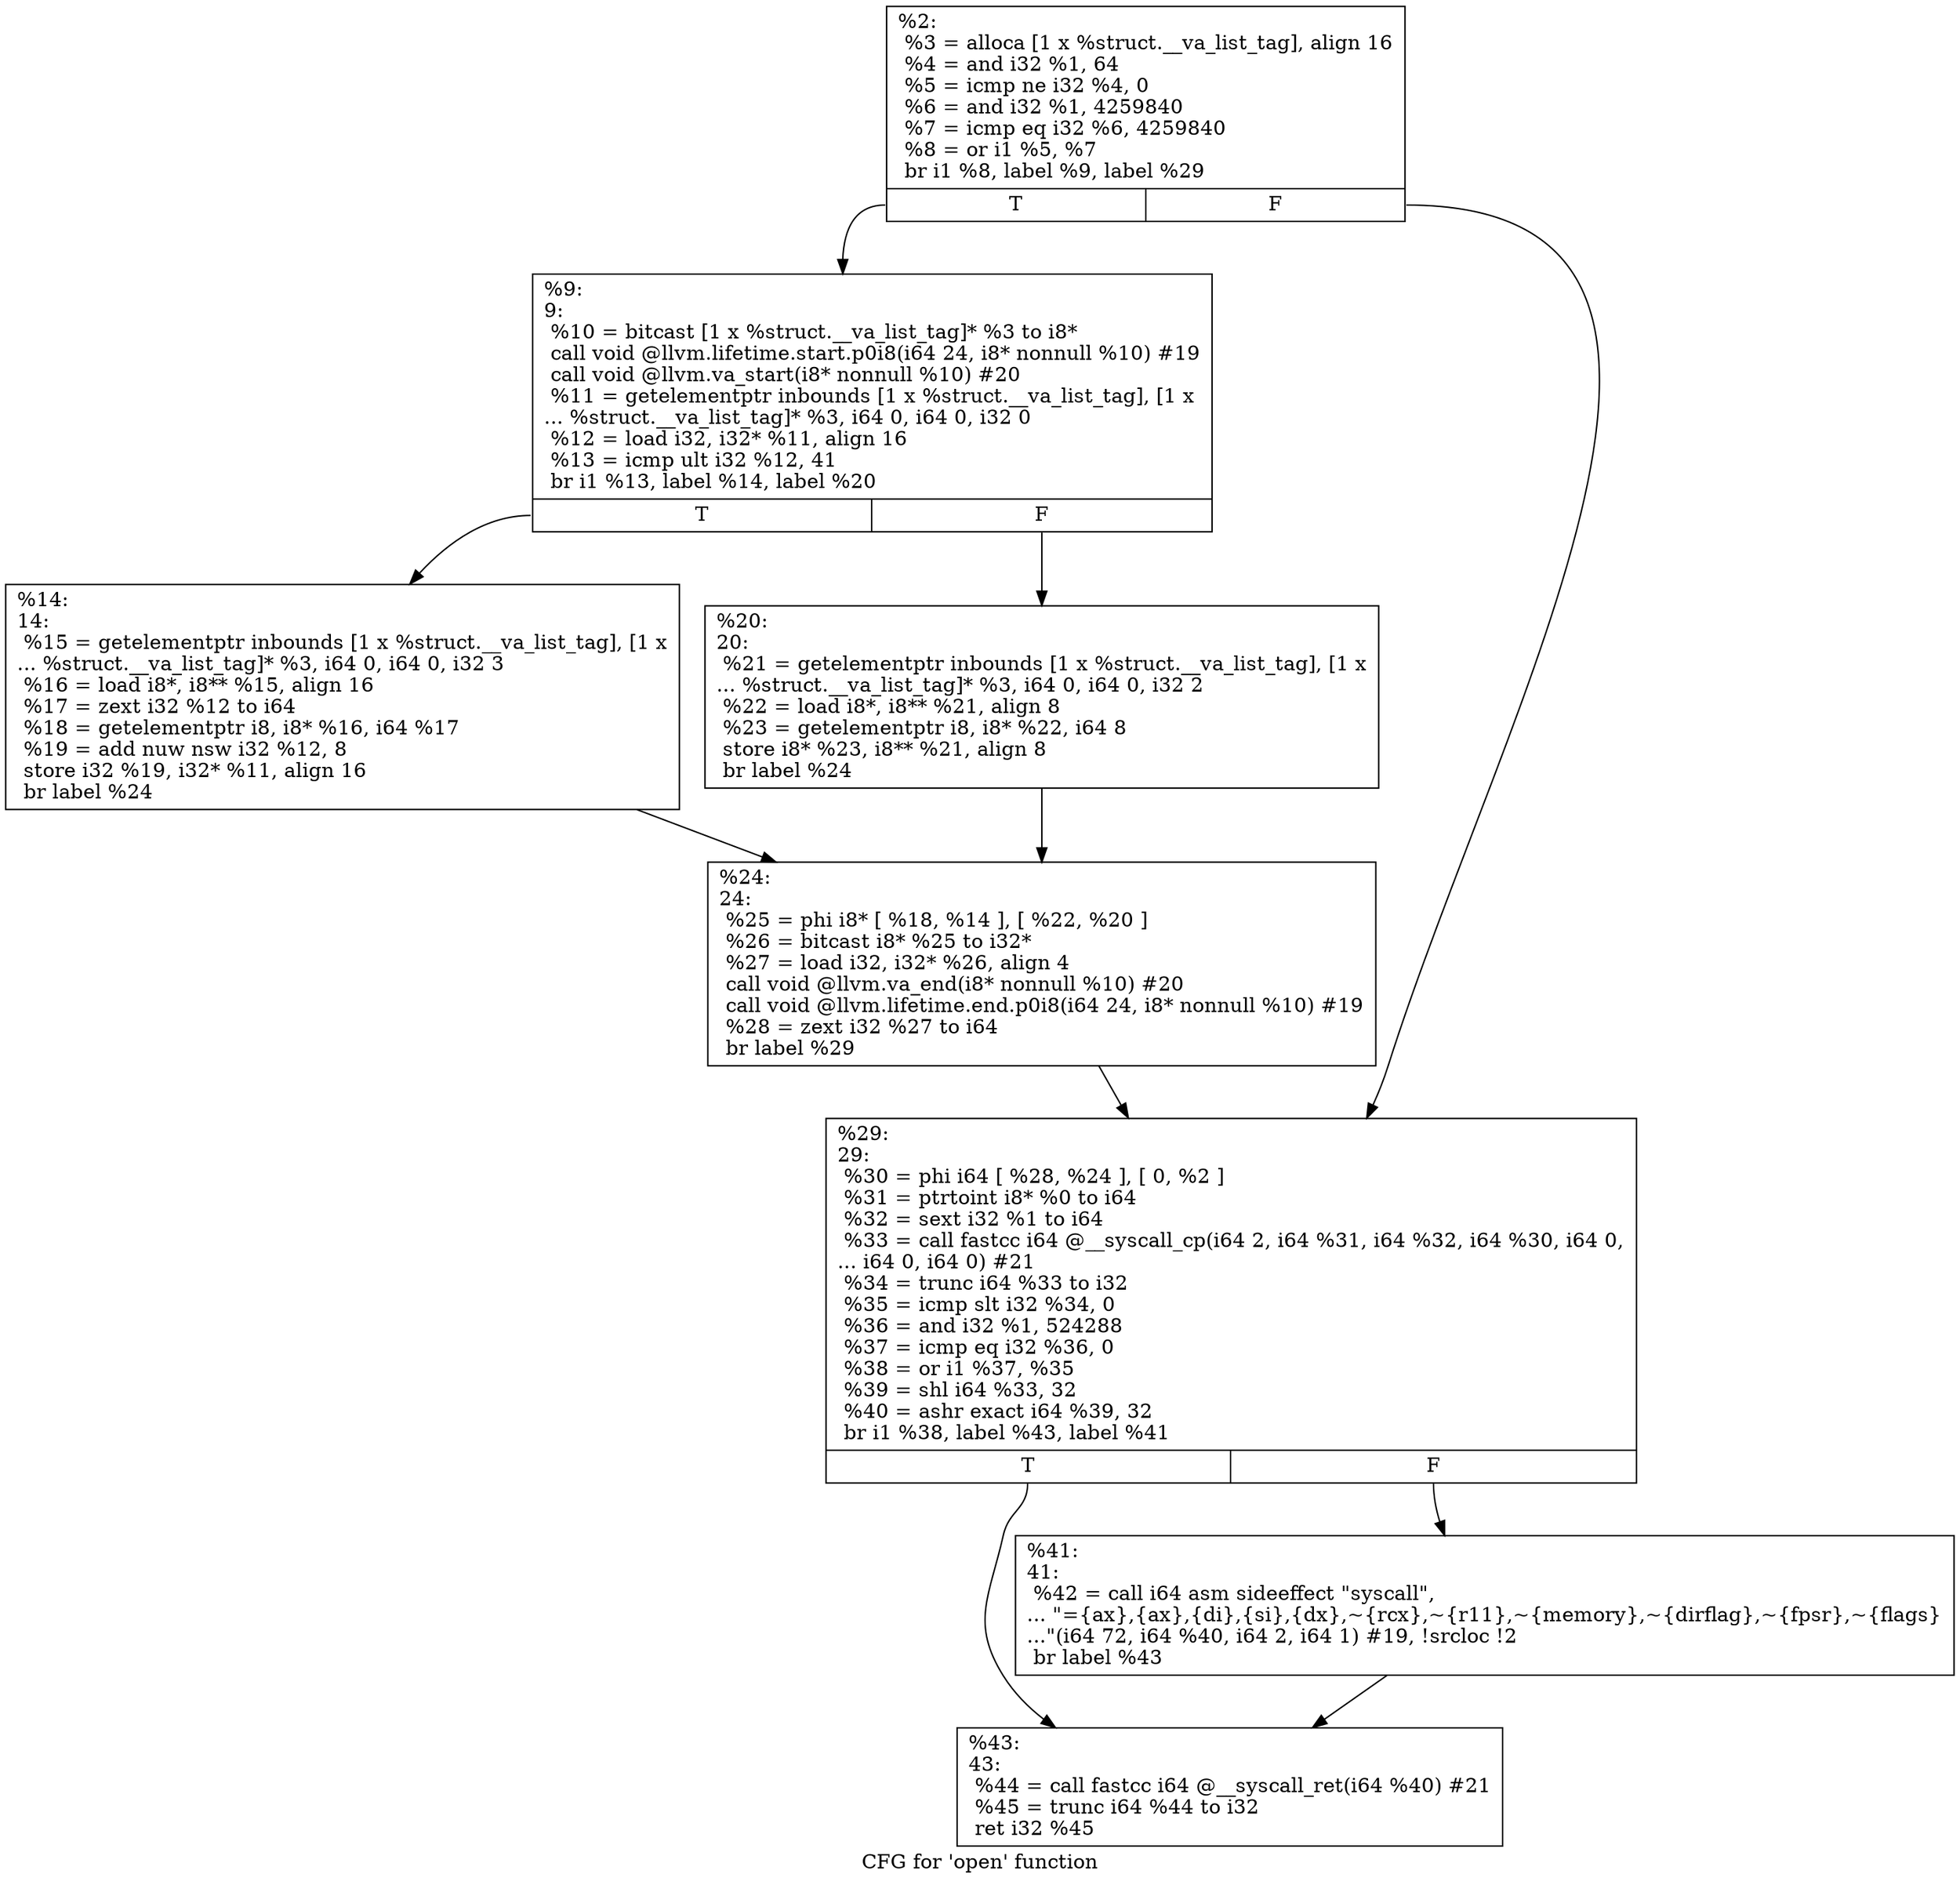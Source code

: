 digraph "CFG for 'open' function" {
	label="CFG for 'open' function";

	Node0x1df9550 [shape=record,label="{%2:\l  %3 = alloca [1 x %struct.__va_list_tag], align 16\l  %4 = and i32 %1, 64\l  %5 = icmp ne i32 %4, 0\l  %6 = and i32 %1, 4259840\l  %7 = icmp eq i32 %6, 4259840\l  %8 = or i1 %5, %7\l  br i1 %8, label %9, label %29\l|{<s0>T|<s1>F}}"];
	Node0x1df9550:s0 -> Node0x1df95a0;
	Node0x1df9550:s1 -> Node0x1df96e0;
	Node0x1df95a0 [shape=record,label="{%9:\l9:                                                \l  %10 = bitcast [1 x %struct.__va_list_tag]* %3 to i8*\l  call void @llvm.lifetime.start.p0i8(i64 24, i8* nonnull %10) #19\l  call void @llvm.va_start(i8* nonnull %10) #20\l  %11 = getelementptr inbounds [1 x %struct.__va_list_tag], [1 x\l... %struct.__va_list_tag]* %3, i64 0, i64 0, i32 0\l  %12 = load i32, i32* %11, align 16\l  %13 = icmp ult i32 %12, 41\l  br i1 %13, label %14, label %20\l|{<s0>T|<s1>F}}"];
	Node0x1df95a0:s0 -> Node0x1df95f0;
	Node0x1df95a0:s1 -> Node0x1df9640;
	Node0x1df95f0 [shape=record,label="{%14:\l14:                                               \l  %15 = getelementptr inbounds [1 x %struct.__va_list_tag], [1 x\l... %struct.__va_list_tag]* %3, i64 0, i64 0, i32 3\l  %16 = load i8*, i8** %15, align 16\l  %17 = zext i32 %12 to i64\l  %18 = getelementptr i8, i8* %16, i64 %17\l  %19 = add nuw nsw i32 %12, 8\l  store i32 %19, i32* %11, align 16\l  br label %24\l}"];
	Node0x1df95f0 -> Node0x1df9690;
	Node0x1df9640 [shape=record,label="{%20:\l20:                                               \l  %21 = getelementptr inbounds [1 x %struct.__va_list_tag], [1 x\l... %struct.__va_list_tag]* %3, i64 0, i64 0, i32 2\l  %22 = load i8*, i8** %21, align 8\l  %23 = getelementptr i8, i8* %22, i64 8\l  store i8* %23, i8** %21, align 8\l  br label %24\l}"];
	Node0x1df9640 -> Node0x1df9690;
	Node0x1df9690 [shape=record,label="{%24:\l24:                                               \l  %25 = phi i8* [ %18, %14 ], [ %22, %20 ]\l  %26 = bitcast i8* %25 to i32*\l  %27 = load i32, i32* %26, align 4\l  call void @llvm.va_end(i8* nonnull %10) #20\l  call void @llvm.lifetime.end.p0i8(i64 24, i8* nonnull %10) #19\l  %28 = zext i32 %27 to i64\l  br label %29\l}"];
	Node0x1df9690 -> Node0x1df96e0;
	Node0x1df96e0 [shape=record,label="{%29:\l29:                                               \l  %30 = phi i64 [ %28, %24 ], [ 0, %2 ]\l  %31 = ptrtoint i8* %0 to i64\l  %32 = sext i32 %1 to i64\l  %33 = call fastcc i64 @__syscall_cp(i64 2, i64 %31, i64 %32, i64 %30, i64 0,\l... i64 0, i64 0) #21\l  %34 = trunc i64 %33 to i32\l  %35 = icmp slt i32 %34, 0\l  %36 = and i32 %1, 524288\l  %37 = icmp eq i32 %36, 0\l  %38 = or i1 %37, %35\l  %39 = shl i64 %33, 32\l  %40 = ashr exact i64 %39, 32\l  br i1 %38, label %43, label %41\l|{<s0>T|<s1>F}}"];
	Node0x1df96e0:s0 -> Node0x1df9780;
	Node0x1df96e0:s1 -> Node0x1df9730;
	Node0x1df9730 [shape=record,label="{%41:\l41:                                               \l  %42 = call i64 asm sideeffect \"syscall\",\l... \"=\{ax\},\{ax\},\{di\},\{si\},\{dx\},~\{rcx\},~\{r11\},~\{memory\},~\{dirflag\},~\{fpsr\},~\{flags\}\l...\"(i64 72, i64 %40, i64 2, i64 1) #19, !srcloc !2\l  br label %43\l}"];
	Node0x1df9730 -> Node0x1df9780;
	Node0x1df9780 [shape=record,label="{%43:\l43:                                               \l  %44 = call fastcc i64 @__syscall_ret(i64 %40) #21\l  %45 = trunc i64 %44 to i32\l  ret i32 %45\l}"];
}
